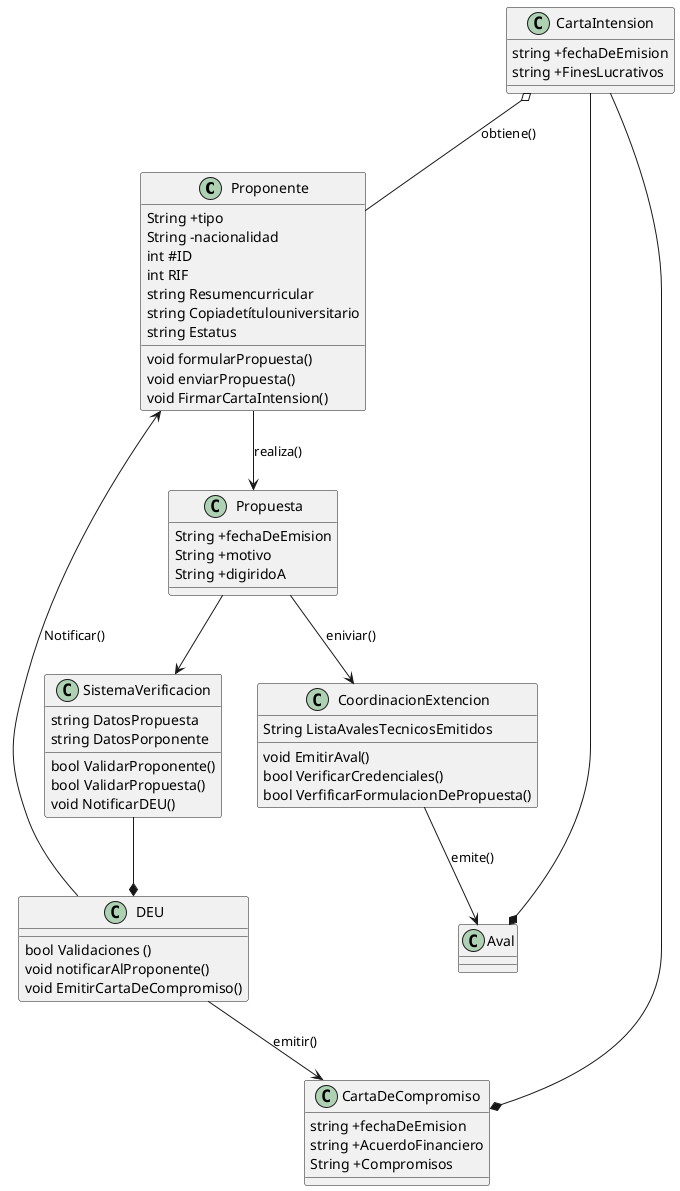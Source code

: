 @startuml

Proponente --> Propuesta : realiza()
DEU --> Proponente : Notificar()
DEU --> CartaDeCompromiso : emitir()
SistemaVerificacion --* DEU
Propuesta --> SistemaVerificacion

class Proponente{
    String +tipo 
    String -nacionalidad
    int #ID
    int RIF
    string Resumencurricular
    string Copiadetítulouniversitario
    string Estatus

    void formularPropuesta()
    void enviarPropuesta()
    void FirmarCartaIntension()
}

class DEU{

    bool Validaciones ()
    void notificarAlProponente()
    void EmitirCartaDeCompromiso()


}

class Propuesta{
    String +fechaDeEmision
    String +motivo 
    String +digiridoA
}

class CartaDeCompromiso {
    string +fechaDeEmision
    string +AcuerdoFinanciero
    String +Compromisos
}

class SistemaVerificacion{
    string DatosPropuesta
    string DatosPorponente


    bool ValidarProponente()
    bool ValidarPropuesta()
    void NotificarDEU()

}

class CoordinacionExtencion{
    String ListaAvalesTecnicosEmitidos
    void EmitirAval()
    bool VerificarCredenciales()
    bool VerfificarFormulacionDePropuesta()
}

class CartaIntension{
    string +fechaDeEmision
    string +FinesLucrativos
}
Propuesta --> CoordinacionExtencion :eniviar()
CoordinacionExtencion --> Aval :emite()
CartaIntension --* CartaDeCompromiso 
CartaIntension --* Aval
CartaIntension o-- Proponente : obtiene()
@endluml